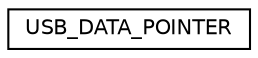 digraph "Graphical Class Hierarchy"
{
  edge [fontname="Helvetica",fontsize="10",labelfontname="Helvetica",labelfontsize="10"];
  node [fontname="Helvetica",fontsize="10",shape=record];
  rankdir="LR";
  Node1 [label="USB_DATA_POINTER",height=0.2,width=0.4,color="black", fillcolor="white", style="filled",URL="$union_u_s_b___d_a_t_a___p_o_i_n_t_e_r.html"];
}
